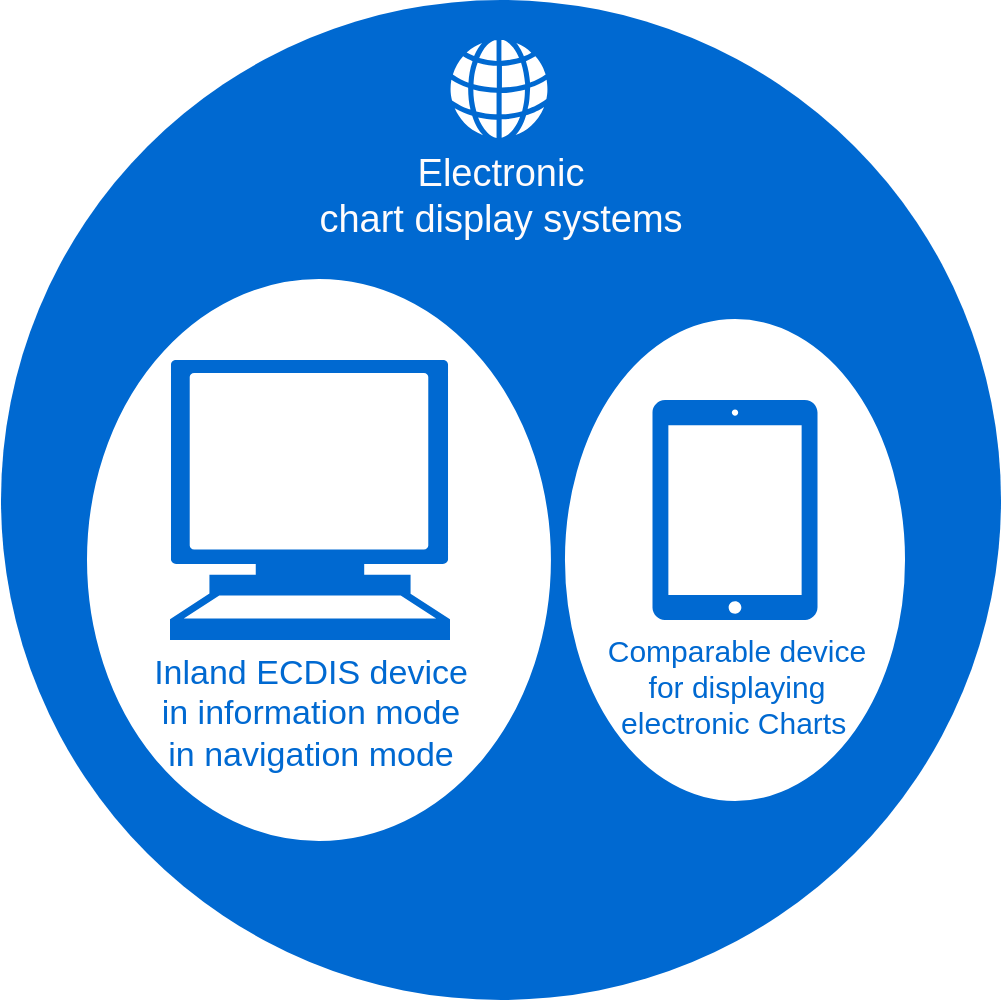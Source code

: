 <mxfile version="13.9.9" type="github">
  <diagram name="Page-1" id="3e8102d1-ef87-2e61-34e1-82d9a586fe2e">
    <mxGraphModel dx="582" dy="1564" grid="1" gridSize="10" guides="1" tooltips="1" connect="1" arrows="1" fold="1" page="1" pageScale="1" pageWidth="1100" pageHeight="850" background="#ffffff" math="0" shadow="0">
      <root>
        <mxCell id="0" />
        <mxCell id="1" parent="0" />
        <mxCell id="70666756c84bb93c-1" value="" style="ellipse;whiteSpace=wrap;html=1;rounded=0;shadow=0;comic=0;strokeWidth=1;fontFamily=Verdana;fontSize=14;strokeColor=none;fillColor=#0069D1;" parent="1" vertex="1">
          <mxGeometry x="275.5" y="270" width="500" height="500" as="geometry" />
        </mxCell>
        <mxCell id="sxDhyP1qLRuuLuAuOI6t-9" value="" style="ellipse;whiteSpace=wrap;html=1;fontColor=#FFFFFF;strokeColor=#FFFFFF;fillColor=#FFFFFF;gradientColor=#ffffff;" vertex="1" parent="1">
          <mxGeometry x="319" y="410" width="230.97" height="280" as="geometry" />
        </mxCell>
        <mxCell id="70666756c84bb93c-12" value="&lt;span style=&quot;font-family: arial, sans-serif; font-size: 19px;&quot;&gt;&lt;font color=&quot;#fffcfc&quot; style=&quot;font-size: 19px;&quot;&gt;Electronic&lt;br style=&quot;font-size: 19px;&quot;&gt;chart display systems&lt;/font&gt;&lt;/span&gt;" style="shadow=0;dashed=0;html=1;strokeColor=none;fillColor=#ffffff;labelPosition=center;verticalLabelPosition=bottom;verticalAlign=top;shape=mxgraph.office.concepts.globe_internet;rounded=0;comic=0;fontFamily=Verdana;fontSize=19;fontColor=#FFFFFF;" parent="1" vertex="1">
          <mxGeometry x="500" y="290" width="49" height="49" as="geometry" />
        </mxCell>
        <mxCell id="sxDhyP1qLRuuLuAuOI6t-10" value="" style="ellipse;whiteSpace=wrap;html=1;gradientColor=#ffffff;fontColor=#FFFFFF;strokeColor=#FFFFFF;" vertex="1" parent="1">
          <mxGeometry x="557.98" y="430" width="169.03" height="240" as="geometry" />
        </mxCell>
        <mxCell id="sxDhyP1qLRuuLuAuOI6t-5" value="&lt;font style=&quot;font-size: 17px&quot;&gt;Inland ECDIS device &lt;br&gt;in information mode&lt;br&gt;in navigation mode&lt;/font&gt;" style="shape=mxgraph.signs.tech.computer;html=1;pointerEvents=1;strokeColor=none;verticalLabelPosition=bottom;verticalAlign=top;align=center;fillColor=#0069D1;fontColor=#0069D1;" vertex="1" parent="1">
          <mxGeometry x="360" y="450" width="140" height="140" as="geometry" />
        </mxCell>
        <mxCell id="sxDhyP1qLRuuLuAuOI6t-7" value="&lt;font style=&quot;font-size: 15px&quot;&gt;Comparable device &lt;br&gt;for displaying &lt;br&gt;electronic Charts&lt;/font&gt;&amp;nbsp;" style="pointerEvents=1;shadow=0;dashed=0;html=1;strokeColor=none;labelPosition=center;verticalLabelPosition=bottom;verticalAlign=top;outlineConnect=0;align=center;shape=mxgraph.office.devices.tablet_ipad;fillColor=#0069D1;fontColor=#0069D1;" vertex="1" parent="1">
          <mxGeometry x="601.25" y="470" width="82.5" height="110" as="geometry" />
        </mxCell>
      </root>
    </mxGraphModel>
  </diagram>
</mxfile>
